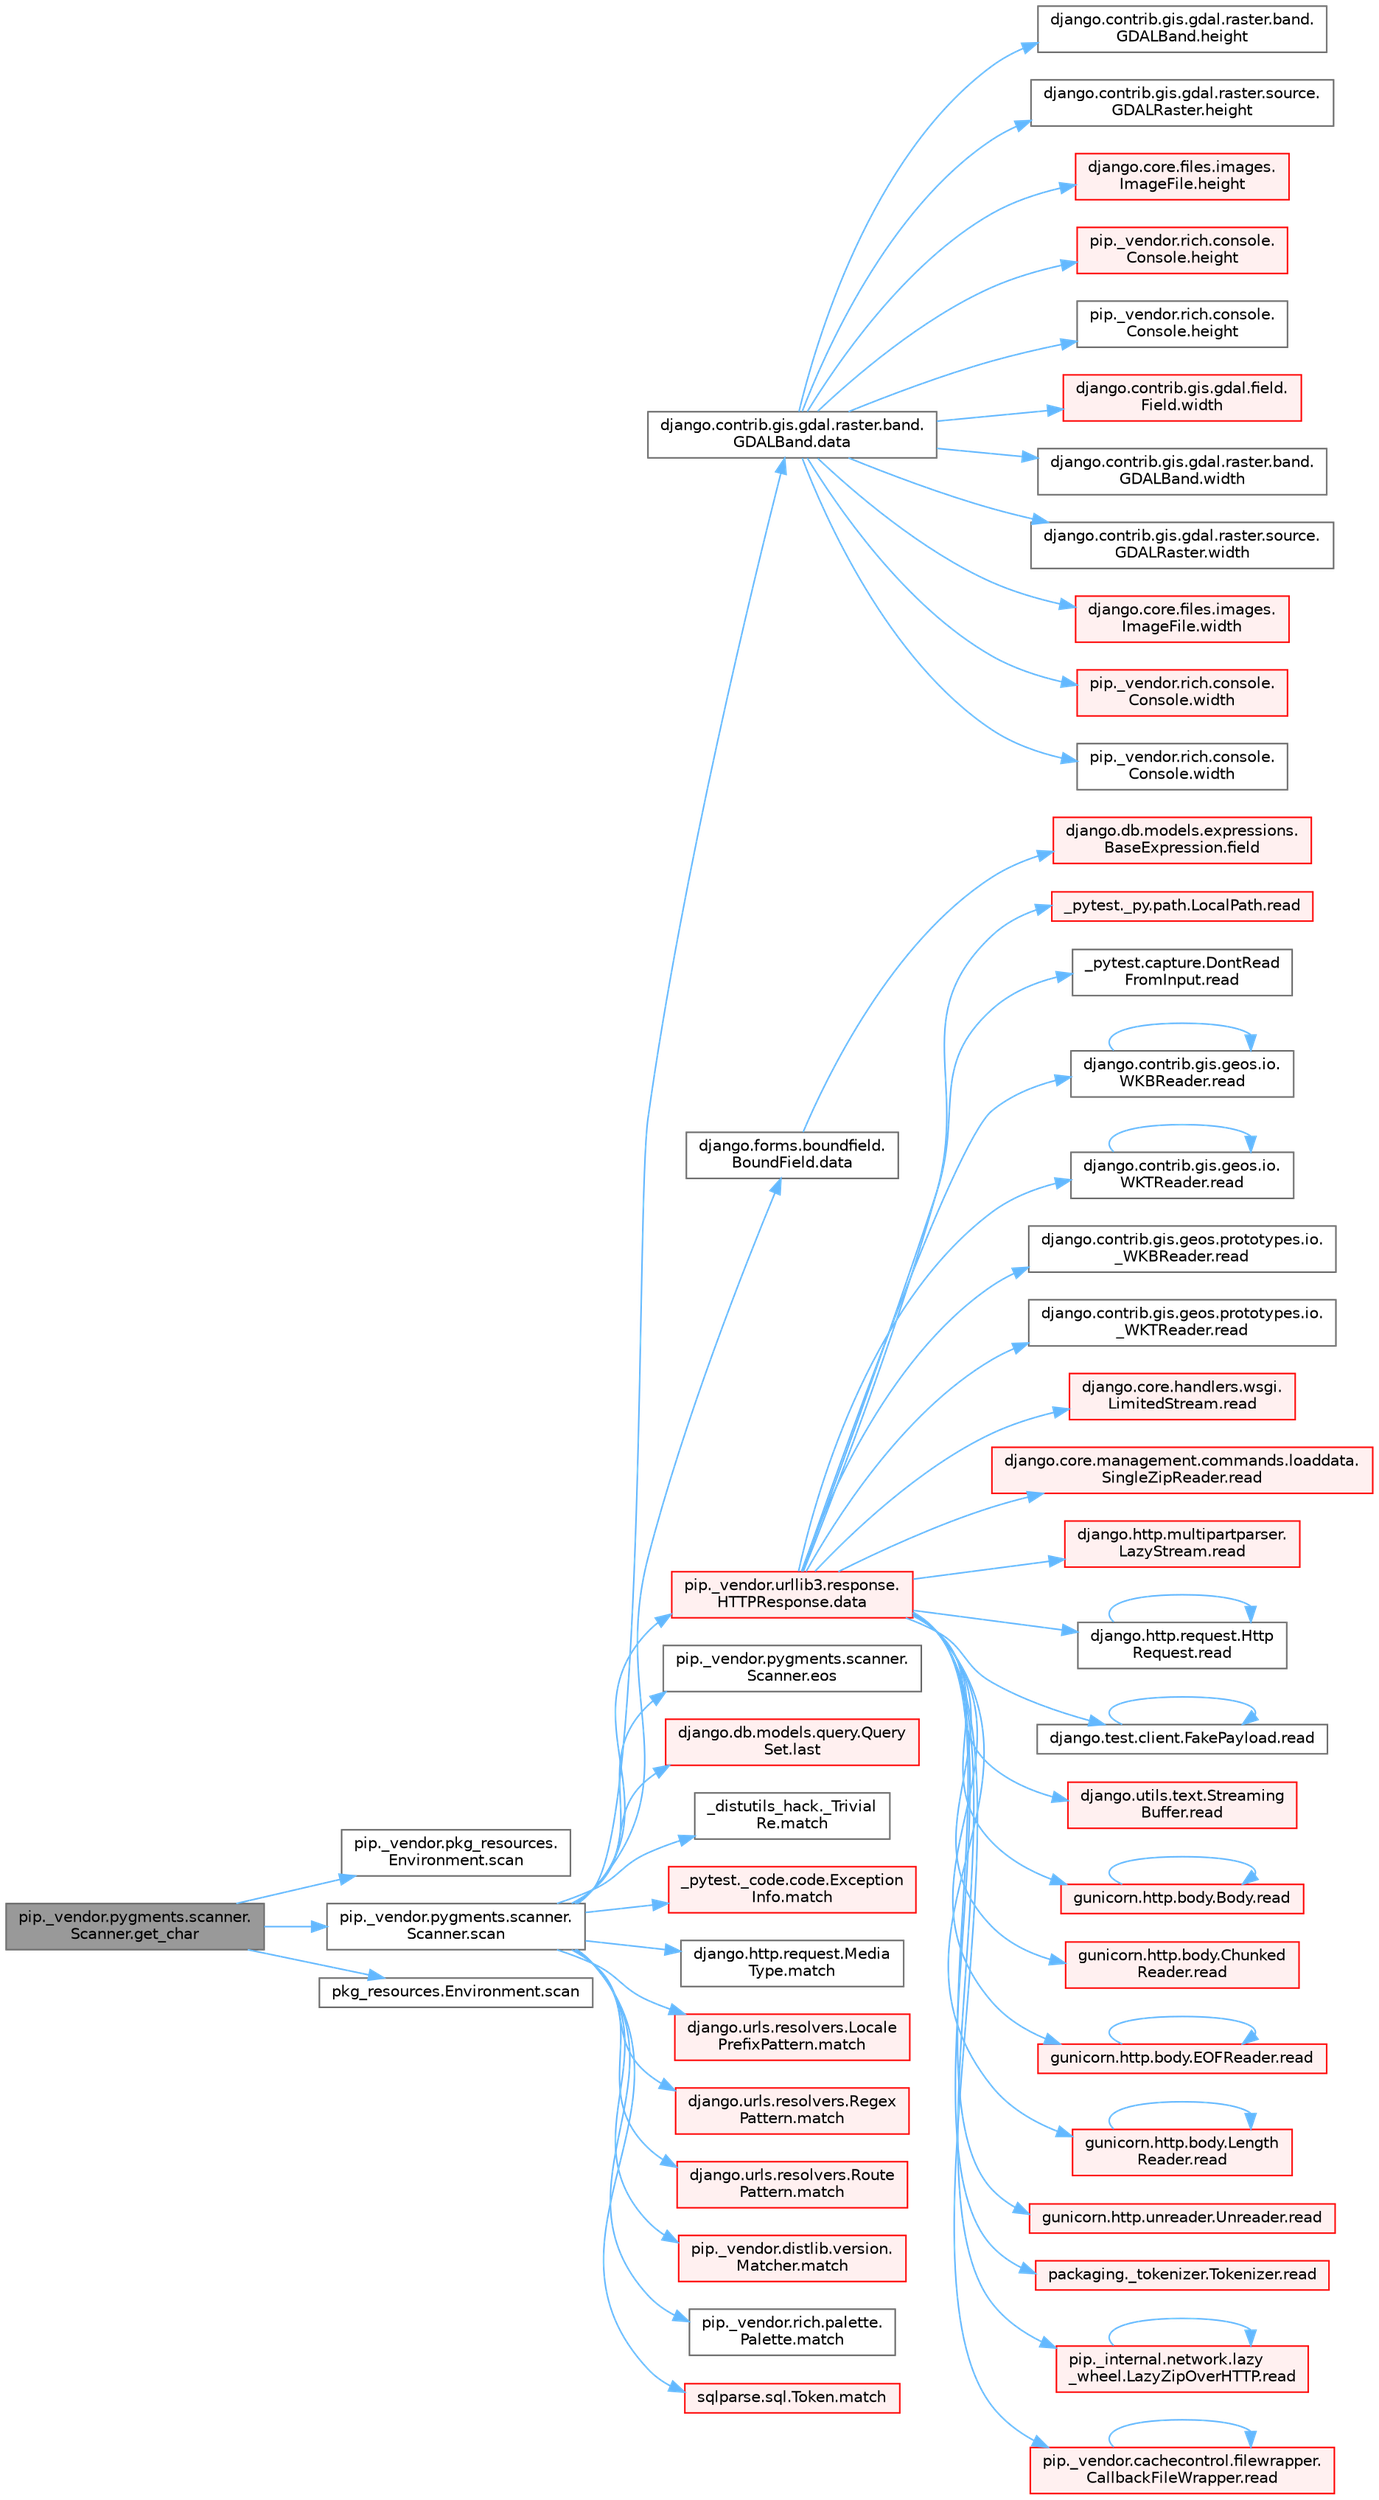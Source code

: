 digraph "pip._vendor.pygments.scanner.Scanner.get_char"
{
 // LATEX_PDF_SIZE
  bgcolor="transparent";
  edge [fontname=Helvetica,fontsize=10,labelfontname=Helvetica,labelfontsize=10];
  node [fontname=Helvetica,fontsize=10,shape=box,height=0.2,width=0.4];
  rankdir="LR";
  Node1 [id="Node000001",label="pip._vendor.pygments.scanner.\lScanner.get_char",height=0.2,width=0.4,color="gray40", fillcolor="grey60", style="filled", fontcolor="black",tooltip=" "];
  Node1 -> Node2 [id="edge1_Node000001_Node000002",color="steelblue1",style="solid",tooltip=" "];
  Node2 [id="Node000002",label="pip._vendor.pkg_resources.\lEnvironment.scan",height=0.2,width=0.4,color="grey40", fillcolor="white", style="filled",URL="$classpip_1_1__vendor_1_1pkg__resources_1_1_environment.html#aef2215c0bea7c0d8bfa2f91007d2435f",tooltip=" "];
  Node1 -> Node3 [id="edge2_Node000001_Node000003",color="steelblue1",style="solid",tooltip=" "];
  Node3 [id="Node000003",label="pip._vendor.pygments.scanner.\lScanner.scan",height=0.2,width=0.4,color="grey40", fillcolor="white", style="filled",URL="$classpip_1_1__vendor_1_1pygments_1_1scanner_1_1_scanner.html#ad5d78ecbc95ccf586582a0734e4b6faf",tooltip=" "];
  Node3 -> Node4 [id="edge3_Node000003_Node000004",color="steelblue1",style="solid",tooltip=" "];
  Node4 [id="Node000004",label="django.contrib.gis.gdal.raster.band.\lGDALBand.data",height=0.2,width=0.4,color="grey40", fillcolor="white", style="filled",URL="$classdjango_1_1contrib_1_1gis_1_1gdal_1_1raster_1_1band_1_1_g_d_a_l_band.html#a5d37dc4c4d5a50a21b75460e75f9ee4d",tooltip=" "];
  Node4 -> Node5 [id="edge4_Node000004_Node000005",color="steelblue1",style="solid",tooltip=" "];
  Node5 [id="Node000005",label="django.contrib.gis.gdal.raster.band.\lGDALBand.height",height=0.2,width=0.4,color="grey40", fillcolor="white", style="filled",URL="$classdjango_1_1contrib_1_1gis_1_1gdal_1_1raster_1_1band_1_1_g_d_a_l_band.html#a7bea10d663b16684316ee8a95120ed62",tooltip=" "];
  Node4 -> Node6 [id="edge5_Node000004_Node000006",color="steelblue1",style="solid",tooltip=" "];
  Node6 [id="Node000006",label="django.contrib.gis.gdal.raster.source.\lGDALRaster.height",height=0.2,width=0.4,color="grey40", fillcolor="white", style="filled",URL="$classdjango_1_1contrib_1_1gis_1_1gdal_1_1raster_1_1source_1_1_g_d_a_l_raster.html#a5a893c132270fb65d330a59510a6bff0",tooltip=" "];
  Node4 -> Node7 [id="edge6_Node000004_Node000007",color="steelblue1",style="solid",tooltip=" "];
  Node7 [id="Node000007",label="django.core.files.images.\lImageFile.height",height=0.2,width=0.4,color="red", fillcolor="#FFF0F0", style="filled",URL="$classdjango_1_1core_1_1files_1_1images_1_1_image_file.html#ad4617c14c2a4ffe0b677cd7c1579bd20",tooltip=" "];
  Node4 -> Node4526 [id="edge7_Node000004_Node004526",color="steelblue1",style="solid",tooltip=" "];
  Node4526 [id="Node004526",label="pip._vendor.rich.console.\lConsole.height",height=0.2,width=0.4,color="red", fillcolor="#FFF0F0", style="filled",URL="$classpip_1_1__vendor_1_1rich_1_1console_1_1_console.html#adf55ca44bd09a7285363cdfd2a411a53",tooltip=" "];
  Node4 -> Node4527 [id="edge8_Node000004_Node004527",color="steelblue1",style="solid",tooltip=" "];
  Node4527 [id="Node004527",label="pip._vendor.rich.console.\lConsole.height",height=0.2,width=0.4,color="grey40", fillcolor="white", style="filled",URL="$classpip_1_1__vendor_1_1rich_1_1console_1_1_console.html#ab53d9f9fda0d620f747ea404220d1e89",tooltip=" "];
  Node4 -> Node1834 [id="edge9_Node000004_Node001834",color="steelblue1",style="solid",tooltip=" "];
  Node1834 [id="Node001834",label="django.contrib.gis.gdal.field.\lField.width",height=0.2,width=0.4,color="red", fillcolor="#FFF0F0", style="filled",URL="$classdjango_1_1contrib_1_1gis_1_1gdal_1_1field_1_1_field.html#a9d43a623b937f633a9e6dca9323f5fa7",tooltip=" "];
  Node4 -> Node1835 [id="edge10_Node000004_Node001835",color="steelblue1",style="solid",tooltip=" "];
  Node1835 [id="Node001835",label="django.contrib.gis.gdal.raster.band.\lGDALBand.width",height=0.2,width=0.4,color="grey40", fillcolor="white", style="filled",URL="$classdjango_1_1contrib_1_1gis_1_1gdal_1_1raster_1_1band_1_1_g_d_a_l_band.html#a407780888708f2bb99b4d298eb6d8062",tooltip=" "];
  Node4 -> Node1836 [id="edge11_Node000004_Node001836",color="steelblue1",style="solid",tooltip=" "];
  Node1836 [id="Node001836",label="django.contrib.gis.gdal.raster.source.\lGDALRaster.width",height=0.2,width=0.4,color="grey40", fillcolor="white", style="filled",URL="$classdjango_1_1contrib_1_1gis_1_1gdal_1_1raster_1_1source_1_1_g_d_a_l_raster.html#a58442e42bce5bcabb54fab7a2e636bc2",tooltip=" "];
  Node4 -> Node1837 [id="edge12_Node000004_Node001837",color="steelblue1",style="solid",tooltip=" "];
  Node1837 [id="Node001837",label="django.core.files.images.\lImageFile.width",height=0.2,width=0.4,color="red", fillcolor="#FFF0F0", style="filled",URL="$classdjango_1_1core_1_1files_1_1images_1_1_image_file.html#a3a50a37ab3f2d7395c892a262ecb49bc",tooltip=" "];
  Node4 -> Node1838 [id="edge13_Node000004_Node001838",color="steelblue1",style="solid",tooltip=" "];
  Node1838 [id="Node001838",label="pip._vendor.rich.console.\lConsole.width",height=0.2,width=0.4,color="red", fillcolor="#FFF0F0", style="filled",URL="$classpip_1_1__vendor_1_1rich_1_1console_1_1_console.html#a3163e1b4e2842bc355d0f5c3100ecc08",tooltip=" "];
  Node4 -> Node1839 [id="edge14_Node000004_Node001839",color="steelblue1",style="solid",tooltip=" "];
  Node1839 [id="Node001839",label="pip._vendor.rich.console.\lConsole.width",height=0.2,width=0.4,color="grey40", fillcolor="white", style="filled",URL="$classpip_1_1__vendor_1_1rich_1_1console_1_1_console.html#aa2ba8c5fa1dd224794b0ac2acd384863",tooltip=" "];
  Node3 -> Node259 [id="edge15_Node000003_Node000259",color="steelblue1",style="solid",tooltip=" "];
  Node259 [id="Node000259",label="django.forms.boundfield.\lBoundField.data",height=0.2,width=0.4,color="grey40", fillcolor="white", style="filled",URL="$classdjango_1_1forms_1_1boundfield_1_1_bound_field.html#ad38e19a5099c352218e82322f47b020c",tooltip=" "];
  Node259 -> Node108 [id="edge16_Node000259_Node000108",color="steelblue1",style="solid",tooltip=" "];
  Node108 [id="Node000108",label="django.db.models.expressions.\lBaseExpression.field",height=0.2,width=0.4,color="red", fillcolor="#FFF0F0", style="filled",URL="$classdjango_1_1db_1_1models_1_1expressions_1_1_base_expression.html#a70aeb35391ada82c2e9f02b1c3ac150c",tooltip=" "];
  Node3 -> Node260 [id="edge17_Node000003_Node000260",color="steelblue1",style="solid",tooltip=" "];
  Node260 [id="Node000260",label="pip._vendor.urllib3.response.\lHTTPResponse.data",height=0.2,width=0.4,color="red", fillcolor="#FFF0F0", style="filled",URL="$classpip_1_1__vendor_1_1urllib3_1_1response_1_1_h_t_t_p_response.html#abf3c538704803faf453331b0031f3bdd",tooltip=" "];
  Node260 -> Node47 [id="edge18_Node000260_Node000047",color="steelblue1",style="solid",tooltip=" "];
  Node47 [id="Node000047",label="_pytest._py.path.LocalPath.read",height=0.2,width=0.4,color="red", fillcolor="#FFF0F0", style="filled",URL="$class__pytest_1_1__py_1_1path_1_1_local_path.html#a8640b65f715ce8a258379deb78a68fd8",tooltip=" "];
  Node260 -> Node261 [id="edge19_Node000260_Node000261",color="steelblue1",style="solid",tooltip=" "];
  Node261 [id="Node000261",label="_pytest.capture.DontRead\lFromInput.read",height=0.2,width=0.4,color="grey40", fillcolor="white", style="filled",URL="$class__pytest_1_1capture_1_1_dont_read_from_input.html#abe84d6d5626bed2fa4f52408d2b95d3f",tooltip=" "];
  Node260 -> Node262 [id="edge20_Node000260_Node000262",color="steelblue1",style="solid",tooltip=" "];
  Node262 [id="Node000262",label="django.contrib.gis.geos.io.\lWKBReader.read",height=0.2,width=0.4,color="grey40", fillcolor="white", style="filled",URL="$classdjango_1_1contrib_1_1gis_1_1geos_1_1io_1_1_w_k_b_reader.html#a690153c2f609f20814011beceded4ce6",tooltip=" "];
  Node262 -> Node262 [id="edge21_Node000262_Node000262",color="steelblue1",style="solid",tooltip=" "];
  Node260 -> Node263 [id="edge22_Node000260_Node000263",color="steelblue1",style="solid",tooltip=" "];
  Node263 [id="Node000263",label="django.contrib.gis.geos.io.\lWKTReader.read",height=0.2,width=0.4,color="grey40", fillcolor="white", style="filled",URL="$classdjango_1_1contrib_1_1gis_1_1geos_1_1io_1_1_w_k_t_reader.html#af8cdf42c9388b4ca18b86af2cd174dd0",tooltip=" "];
  Node263 -> Node263 [id="edge23_Node000263_Node000263",color="steelblue1",style="solid",tooltip=" "];
  Node260 -> Node264 [id="edge24_Node000260_Node000264",color="steelblue1",style="solid",tooltip=" "];
  Node264 [id="Node000264",label="django.contrib.gis.geos.prototypes.io.\l_WKBReader.read",height=0.2,width=0.4,color="grey40", fillcolor="white", style="filled",URL="$classdjango_1_1contrib_1_1gis_1_1geos_1_1prototypes_1_1io_1_1___w_k_b_reader.html#a71e78ed5a74b998533ef3801723a5827",tooltip=" "];
  Node260 -> Node265 [id="edge25_Node000260_Node000265",color="steelblue1",style="solid",tooltip=" "];
  Node265 [id="Node000265",label="django.contrib.gis.geos.prototypes.io.\l_WKTReader.read",height=0.2,width=0.4,color="grey40", fillcolor="white", style="filled",URL="$classdjango_1_1contrib_1_1gis_1_1geos_1_1prototypes_1_1io_1_1___w_k_t_reader.html#a97b2007978d99bec56d1bbf4091dd46a",tooltip=" "];
  Node260 -> Node266 [id="edge26_Node000260_Node000266",color="steelblue1",style="solid",tooltip=" "];
  Node266 [id="Node000266",label="django.core.handlers.wsgi.\lLimitedStream.read",height=0.2,width=0.4,color="red", fillcolor="#FFF0F0", style="filled",URL="$classdjango_1_1core_1_1handlers_1_1wsgi_1_1_limited_stream.html#a01766186550a2bafd2a0c0cac1117797",tooltip=" "];
  Node260 -> Node270 [id="edge27_Node000260_Node000270",color="steelblue1",style="solid",tooltip=" "];
  Node270 [id="Node000270",label="django.core.management.commands.loaddata.\lSingleZipReader.read",height=0.2,width=0.4,color="red", fillcolor="#FFF0F0", style="filled",URL="$classdjango_1_1core_1_1management_1_1commands_1_1loaddata_1_1_single_zip_reader.html#a6c6512afb638e535f6d9973329238ec1",tooltip=" "];
  Node260 -> Node275 [id="edge28_Node000260_Node000275",color="steelblue1",style="solid",tooltip=" "];
  Node275 [id="Node000275",label="django.http.multipartparser.\lLazyStream.read",height=0.2,width=0.4,color="red", fillcolor="#FFF0F0", style="filled",URL="$classdjango_1_1http_1_1multipartparser_1_1_lazy_stream.html#af5553676fbef507453fe16dbce30f2d6",tooltip=" "];
  Node260 -> Node278 [id="edge29_Node000260_Node000278",color="steelblue1",style="solid",tooltip=" "];
  Node278 [id="Node000278",label="django.http.request.Http\lRequest.read",height=0.2,width=0.4,color="grey40", fillcolor="white", style="filled",URL="$classdjango_1_1http_1_1request_1_1_http_request.html#a7b5205e754042f5dc1400c5f6884da05",tooltip=" "];
  Node278 -> Node278 [id="edge30_Node000278_Node000278",color="steelblue1",style="solid",tooltip=" "];
  Node260 -> Node279 [id="edge31_Node000260_Node000279",color="steelblue1",style="solid",tooltip=" "];
  Node279 [id="Node000279",label="django.test.client.FakePayload.read",height=0.2,width=0.4,color="grey40", fillcolor="white", style="filled",URL="$classdjango_1_1test_1_1client_1_1_fake_payload.html#a4968728a37f7ecfa436f7156923f32fc",tooltip=" "];
  Node279 -> Node279 [id="edge32_Node000279_Node000279",color="steelblue1",style="solid",tooltip=" "];
  Node260 -> Node280 [id="edge33_Node000260_Node000280",color="steelblue1",style="solid",tooltip=" "];
  Node280 [id="Node000280",label="django.utils.text.Streaming\lBuffer.read",height=0.2,width=0.4,color="red", fillcolor="#FFF0F0", style="filled",URL="$classdjango_1_1utils_1_1text_1_1_streaming_buffer.html#a0d8c76cbb45b290915e65a79dabe0d7b",tooltip=" "];
  Node260 -> Node317 [id="edge34_Node000260_Node000317",color="steelblue1",style="solid",tooltip=" "];
  Node317 [id="Node000317",label="gunicorn.http.body.Body.read",height=0.2,width=0.4,color="red", fillcolor="#FFF0F0", style="filled",URL="$classgunicorn_1_1http_1_1body_1_1_body.html#a26fa33ab9da80d4da60638f902d8bbd8",tooltip=" "];
  Node317 -> Node317 [id="edge35_Node000317_Node000317",color="steelblue1",style="solid",tooltip=" "];
  Node260 -> Node320 [id="edge36_Node000260_Node000320",color="steelblue1",style="solid",tooltip=" "];
  Node320 [id="Node000320",label="gunicorn.http.body.Chunked\lReader.read",height=0.2,width=0.4,color="red", fillcolor="#FFF0F0", style="filled",URL="$classgunicorn_1_1http_1_1body_1_1_chunked_reader.html#aa291cdee58cf19e63d92914442ab2d7e",tooltip=" "];
  Node260 -> Node326 [id="edge37_Node000260_Node000326",color="steelblue1",style="solid",tooltip=" "];
  Node326 [id="Node000326",label="gunicorn.http.body.EOFReader.read",height=0.2,width=0.4,color="red", fillcolor="#FFF0F0", style="filled",URL="$classgunicorn_1_1http_1_1body_1_1_e_o_f_reader.html#a6ae0aab25c53911d59fcbb87c1dfa602",tooltip=" "];
  Node326 -> Node326 [id="edge38_Node000326_Node000326",color="steelblue1",style="solid",tooltip=" "];
  Node260 -> Node329 [id="edge39_Node000260_Node000329",color="steelblue1",style="solid",tooltip=" "];
  Node329 [id="Node000329",label="gunicorn.http.body.Length\lReader.read",height=0.2,width=0.4,color="red", fillcolor="#FFF0F0", style="filled",URL="$classgunicorn_1_1http_1_1body_1_1_length_reader.html#a78c9415492b01b7b1553a481fe9aef7e",tooltip=" "];
  Node329 -> Node329 [id="edge40_Node000329_Node000329",color="steelblue1",style="solid",tooltip=" "];
  Node260 -> Node331 [id="edge41_Node000260_Node000331",color="steelblue1",style="solid",tooltip=" "];
  Node331 [id="Node000331",label="gunicorn.http.unreader.Unreader.read",height=0.2,width=0.4,color="red", fillcolor="#FFF0F0", style="filled",URL="$classgunicorn_1_1http_1_1unreader_1_1_unreader.html#a4d05a3b72ffb1dd09d3e4b3dd1d1e44c",tooltip=" "];
  Node260 -> Node4292 [id="edge42_Node000260_Node004292",color="steelblue1",style="solid",tooltip=" "];
  Node4292 [id="Node004292",label="packaging._tokenizer.Tokenizer.read",height=0.2,width=0.4,color="red", fillcolor="#FFF0F0", style="filled",URL="$classpackaging_1_1__tokenizer_1_1_tokenizer.html#a0338e1186dd1574082f047fdff9b3b2d",tooltip=" "];
  Node260 -> Node4293 [id="edge43_Node000260_Node004293",color="steelblue1",style="solid",tooltip=" "];
  Node4293 [id="Node004293",label="pip._internal.network.lazy\l_wheel.LazyZipOverHTTP.read",height=0.2,width=0.4,color="red", fillcolor="#FFF0F0", style="filled",URL="$classpip_1_1__internal_1_1network_1_1lazy__wheel_1_1_lazy_zip_over_h_t_t_p.html#adb8837e292941df2568b4de4082ecf19",tooltip=" "];
  Node4293 -> Node4293 [id="edge44_Node004293_Node004293",color="steelblue1",style="solid",tooltip=" "];
  Node260 -> Node4307 [id="edge45_Node000260_Node004307",color="steelblue1",style="solid",tooltip=" "];
  Node4307 [id="Node004307",label="pip._vendor.cachecontrol.filewrapper.\lCallbackFileWrapper.read",height=0.2,width=0.4,color="red", fillcolor="#FFF0F0", style="filled",URL="$classpip_1_1__vendor_1_1cachecontrol_1_1filewrapper_1_1_callback_file_wrapper.html#afceb112c071f7b24b9db274a61213b68",tooltip=" "];
  Node4307 -> Node4307 [id="edge46_Node004307_Node004307",color="steelblue1",style="solid",tooltip=" "];
  Node3 -> Node2319 [id="edge47_Node000003_Node002319",color="steelblue1",style="solid",tooltip=" "];
  Node2319 [id="Node002319",label="pip._vendor.pygments.scanner.\lScanner.eos",height=0.2,width=0.4,color="grey40", fillcolor="white", style="filled",URL="$classpip_1_1__vendor_1_1pygments_1_1scanner_1_1_scanner.html#ace2e8e3ae8debb740a79b6e616d24d13",tooltip=" "];
  Node3 -> Node3714 [id="edge48_Node000003_Node003714",color="steelblue1",style="solid",tooltip=" "];
  Node3714 [id="Node003714",label="django.db.models.query.Query\lSet.last",height=0.2,width=0.4,color="red", fillcolor="#FFF0F0", style="filled",URL="$classdjango_1_1db_1_1models_1_1query_1_1_query_set.html#a47d1bb0467664a115cb69216c21c71b3",tooltip=" "];
  Node3 -> Node600 [id="edge49_Node000003_Node000600",color="steelblue1",style="solid",tooltip=" "];
  Node600 [id="Node000600",label="_distutils_hack._Trivial\lRe.match",height=0.2,width=0.4,color="grey40", fillcolor="white", style="filled",URL="$class__distutils__hack_1_1___trivial_re.html#ab3070340735bf1df7caebf865128ccdc",tooltip=" "];
  Node3 -> Node601 [id="edge50_Node000003_Node000601",color="steelblue1",style="solid",tooltip=" "];
  Node601 [id="Node000601",label="_pytest._code.code.Exception\lInfo.match",height=0.2,width=0.4,color="red", fillcolor="#FFF0F0", style="filled",URL="$class__pytest_1_1__code_1_1code_1_1_exception_info.html#add2b41099a93570ca05b03a5c61af0c1",tooltip=" "];
  Node3 -> Node609 [id="edge51_Node000003_Node000609",color="steelblue1",style="solid",tooltip=" "];
  Node609 [id="Node000609",label="django.http.request.Media\lType.match",height=0.2,width=0.4,color="grey40", fillcolor="white", style="filled",URL="$classdjango_1_1http_1_1request_1_1_media_type.html#a3604378e6878e0776d7b71ef3cbfc321",tooltip=" "];
  Node3 -> Node610 [id="edge52_Node000003_Node000610",color="steelblue1",style="solid",tooltip=" "];
  Node610 [id="Node000610",label="django.urls.resolvers.Locale\lPrefixPattern.match",height=0.2,width=0.4,color="red", fillcolor="#FFF0F0", style="filled",URL="$classdjango_1_1urls_1_1resolvers_1_1_locale_prefix_pattern.html#ae690745e13565206ecc2671c5a052cfb",tooltip=" "];
  Node3 -> Node612 [id="edge53_Node000003_Node000612",color="steelblue1",style="solid",tooltip=" "];
  Node612 [id="Node000612",label="django.urls.resolvers.Regex\lPattern.match",height=0.2,width=0.4,color="red", fillcolor="#FFF0F0", style="filled",URL="$classdjango_1_1urls_1_1resolvers_1_1_regex_pattern.html#a022c60160d7874269b5000d1bba34ba5",tooltip=" "];
  Node3 -> Node614 [id="edge54_Node000003_Node000614",color="steelblue1",style="solid",tooltip=" "];
  Node614 [id="Node000614",label="django.urls.resolvers.Route\lPattern.match",height=0.2,width=0.4,color="red", fillcolor="#FFF0F0", style="filled",URL="$classdjango_1_1urls_1_1resolvers_1_1_route_pattern.html#a4e9d85c28ab34455b4b60ec8cbc7d124",tooltip=" "];
  Node3 -> Node615 [id="edge55_Node000003_Node000615",color="steelblue1",style="solid",tooltip=" "];
  Node615 [id="Node000615",label="pip._vendor.distlib.version.\lMatcher.match",height=0.2,width=0.4,color="red", fillcolor="#FFF0F0", style="filled",URL="$classpip_1_1__vendor_1_1distlib_1_1version_1_1_matcher.html#a780c573a5375f04067c02056ae6e367c",tooltip=" "];
  Node3 -> Node618 [id="edge56_Node000003_Node000618",color="steelblue1",style="solid",tooltip=" "];
  Node618 [id="Node000618",label="pip._vendor.rich.palette.\lPalette.match",height=0.2,width=0.4,color="grey40", fillcolor="white", style="filled",URL="$classpip_1_1__vendor_1_1rich_1_1palette_1_1_palette.html#a6d5c21a5cb4b1fc4132f9d3d07fb3203",tooltip=" "];
  Node3 -> Node619 [id="edge57_Node000003_Node000619",color="steelblue1",style="solid",tooltip=" "];
  Node619 [id="Node000619",label="sqlparse.sql.Token.match",height=0.2,width=0.4,color="red", fillcolor="#FFF0F0", style="filled",URL="$classsqlparse_1_1sql_1_1_token.html#a99576902d56f24d156687daa57a81845",tooltip=" "];
  Node1 -> Node4528 [id="edge58_Node000001_Node004528",color="steelblue1",style="solid",tooltip=" "];
  Node4528 [id="Node004528",label="pkg_resources.Environment.scan",height=0.2,width=0.4,color="grey40", fillcolor="white", style="filled",URL="$classpkg__resources_1_1_environment.html#afc666c2ff79bc8cd5b8f52aeb9a9d3f5",tooltip=" "];
}
